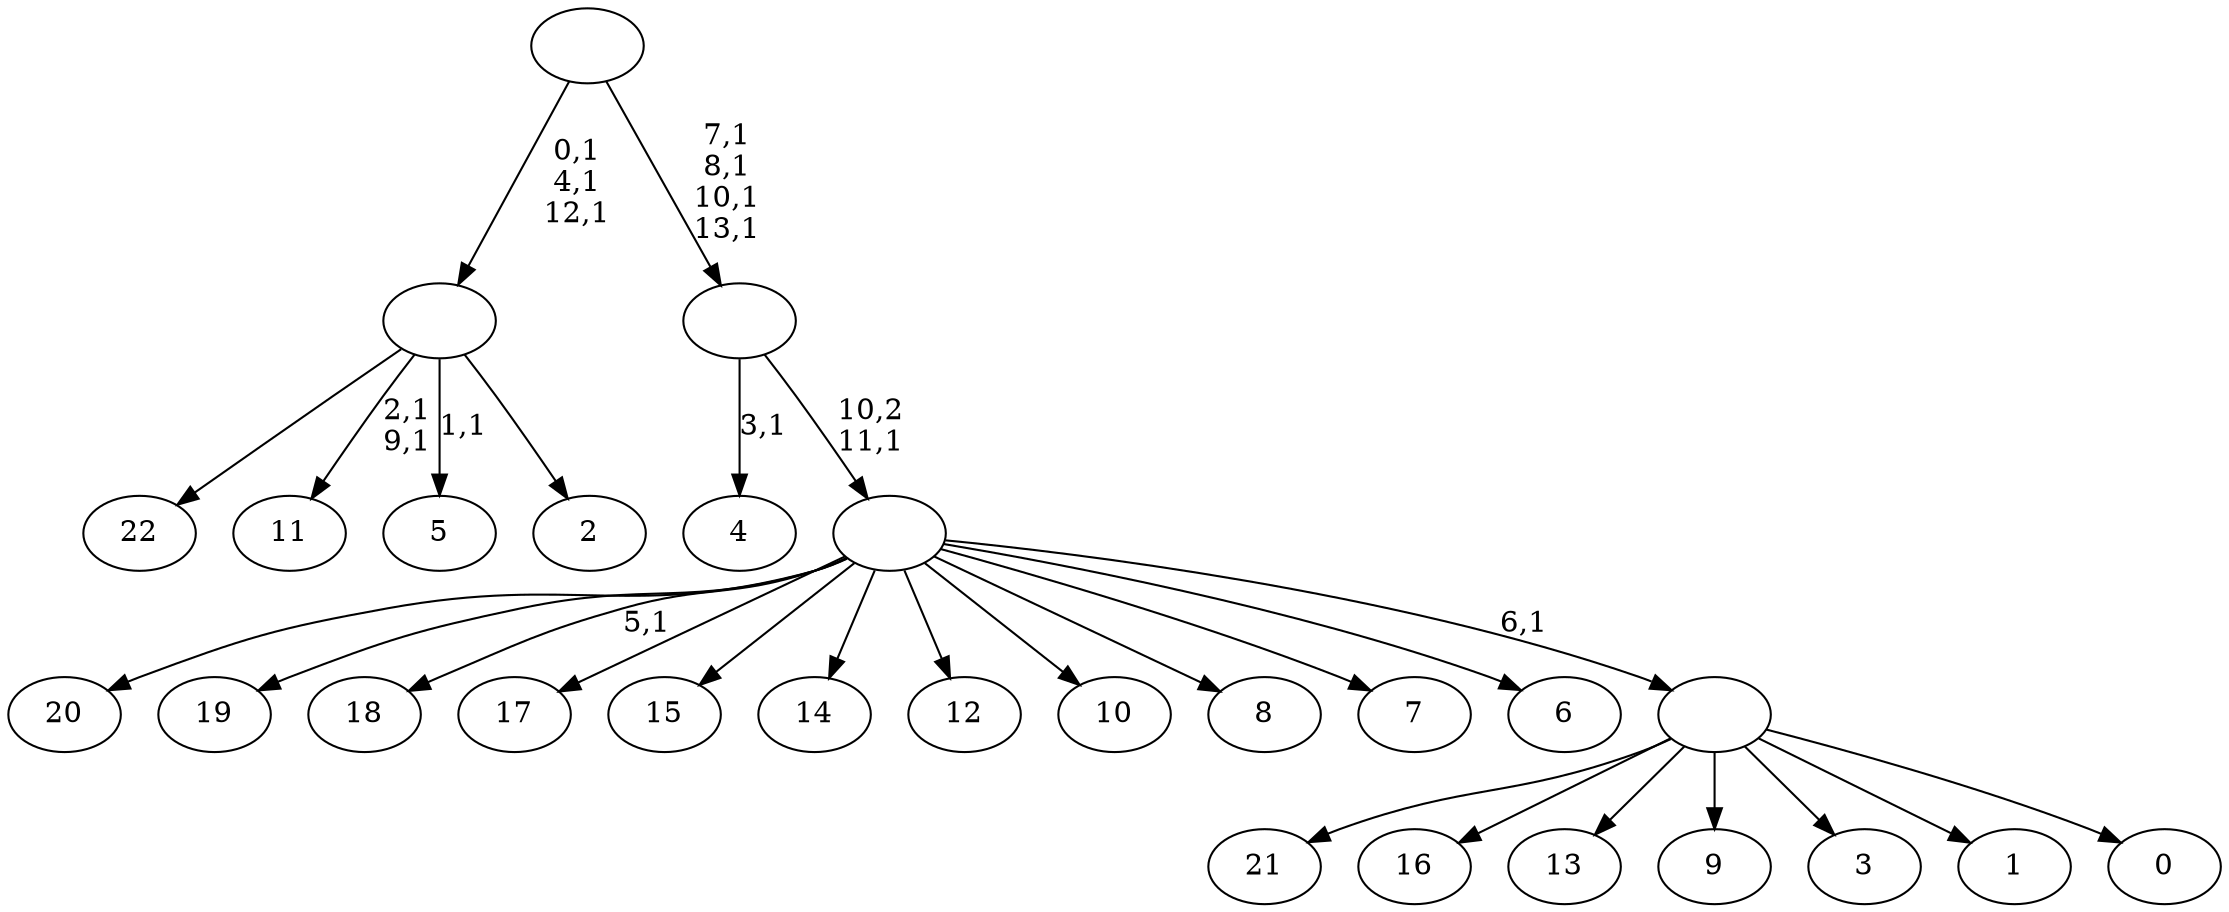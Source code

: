 digraph T {
	37 [label="22"]
	36 [label="21"]
	35 [label="20"]
	34 [label="19"]
	33 [label="18"]
	31 [label="17"]
	30 [label="16"]
	29 [label="15"]
	28 [label="14"]
	27 [label="13"]
	26 [label="12"]
	25 [label="11"]
	22 [label="10"]
	21 [label="9"]
	20 [label="8"]
	19 [label="7"]
	18 [label="6"]
	17 [label="5"]
	15 [label="4"]
	13 [label="3"]
	12 [label="2"]
	11 [label=""]
	8 [label="1"]
	7 [label="0"]
	6 [label=""]
	5 [label=""]
	4 [label=""]
	0 [label=""]
	11 -> 17 [label="1,1"]
	11 -> 25 [label="2,1\n9,1"]
	11 -> 37 [label=""]
	11 -> 12 [label=""]
	6 -> 36 [label=""]
	6 -> 30 [label=""]
	6 -> 27 [label=""]
	6 -> 21 [label=""]
	6 -> 13 [label=""]
	6 -> 8 [label=""]
	6 -> 7 [label=""]
	5 -> 33 [label="5,1"]
	5 -> 35 [label=""]
	5 -> 34 [label=""]
	5 -> 31 [label=""]
	5 -> 29 [label=""]
	5 -> 28 [label=""]
	5 -> 26 [label=""]
	5 -> 22 [label=""]
	5 -> 20 [label=""]
	5 -> 19 [label=""]
	5 -> 18 [label=""]
	5 -> 6 [label="6,1"]
	4 -> 15 [label="3,1"]
	4 -> 5 [label="10,2\n11,1"]
	0 -> 4 [label="7,1\n8,1\n10,1\n13,1"]
	0 -> 11 [label="0,1\n4,1\n12,1"]
}
